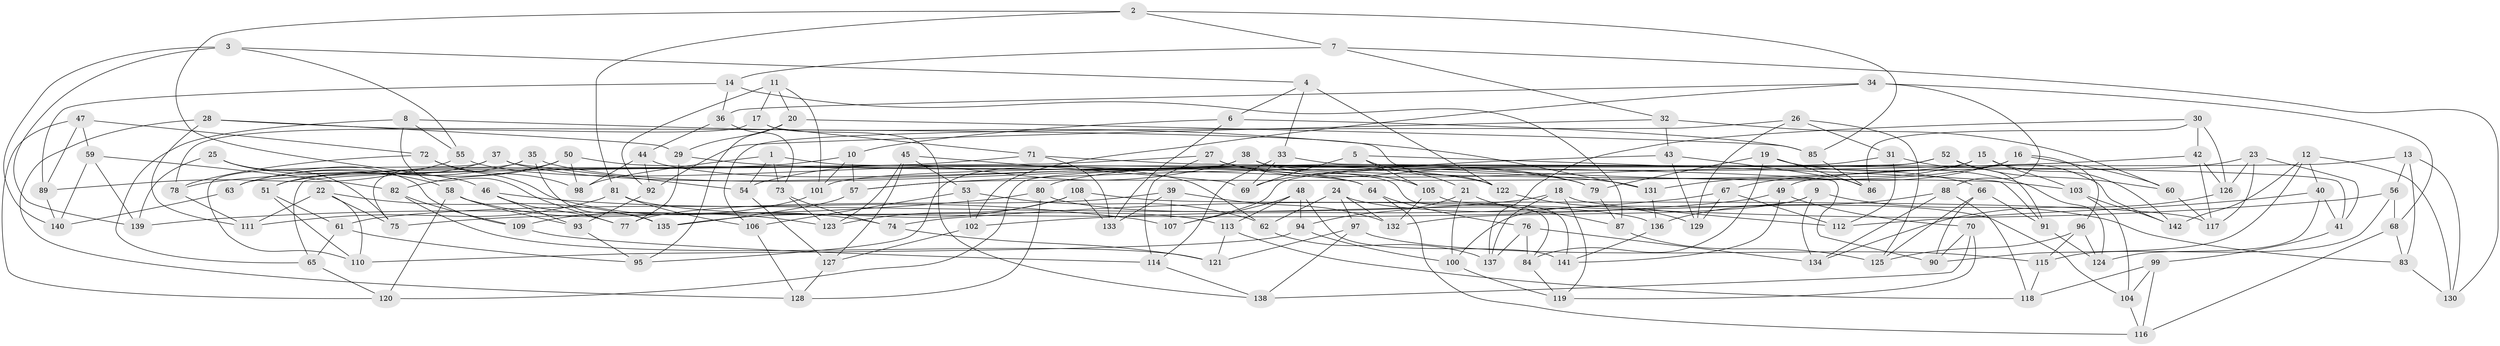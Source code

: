 // Generated by graph-tools (version 1.1) at 2025/11/02/27/25 16:11:49]
// undirected, 142 vertices, 284 edges
graph export_dot {
graph [start="1"]
  node [color=gray90,style=filled];
  1;
  2;
  3;
  4;
  5;
  6;
  7;
  8;
  9;
  10;
  11;
  12;
  13;
  14;
  15;
  16;
  17;
  18;
  19;
  20;
  21;
  22;
  23;
  24;
  25;
  26;
  27;
  28;
  29;
  30;
  31;
  32;
  33;
  34;
  35;
  36;
  37;
  38;
  39;
  40;
  41;
  42;
  43;
  44;
  45;
  46;
  47;
  48;
  49;
  50;
  51;
  52;
  53;
  54;
  55;
  56;
  57;
  58;
  59;
  60;
  61;
  62;
  63;
  64;
  65;
  66;
  67;
  68;
  69;
  70;
  71;
  72;
  73;
  74;
  75;
  76;
  77;
  78;
  79;
  80;
  81;
  82;
  83;
  84;
  85;
  86;
  87;
  88;
  89;
  90;
  91;
  92;
  93;
  94;
  95;
  96;
  97;
  98;
  99;
  100;
  101;
  102;
  103;
  104;
  105;
  106;
  107;
  108;
  109;
  110;
  111;
  112;
  113;
  114;
  115;
  116;
  117;
  118;
  119;
  120;
  121;
  122;
  123;
  124;
  125;
  126;
  127;
  128;
  129;
  130;
  131;
  132;
  133;
  134;
  135;
  136;
  137;
  138;
  139;
  140;
  141;
  142;
  1 -- 84;
  1 -- 73;
  1 -- 54;
  1 -- 98;
  2 -- 85;
  2 -- 46;
  2 -- 81;
  2 -- 7;
  3 -- 139;
  3 -- 4;
  3 -- 140;
  3 -- 55;
  4 -- 33;
  4 -- 6;
  4 -- 122;
  5 -- 21;
  5 -- 69;
  5 -- 91;
  5 -- 105;
  6 -- 133;
  6 -- 85;
  6 -- 10;
  7 -- 130;
  7 -- 32;
  7 -- 14;
  8 -- 131;
  8 -- 65;
  8 -- 77;
  8 -- 55;
  9 -- 134;
  9 -- 100;
  9 -- 83;
  9 -- 132;
  10 -- 57;
  10 -- 51;
  10 -- 101;
  11 -- 101;
  11 -- 17;
  11 -- 92;
  11 -- 20;
  12 -- 130;
  12 -- 40;
  12 -- 90;
  12 -- 142;
  13 -- 56;
  13 -- 130;
  13 -- 83;
  13 -- 63;
  14 -- 36;
  14 -- 87;
  14 -- 89;
  15 -- 67;
  15 -- 57;
  15 -- 103;
  15 -- 142;
  16 -- 96;
  16 -- 80;
  16 -- 131;
  16 -- 60;
  17 -- 71;
  17 -- 138;
  17 -- 78;
  18 -- 61;
  18 -- 119;
  18 -- 112;
  18 -- 137;
  19 -- 124;
  19 -- 86;
  19 -- 79;
  19 -- 84;
  20 -- 95;
  20 -- 29;
  20 -- 85;
  21 -- 94;
  21 -- 100;
  21 -- 87;
  22 -- 111;
  22 -- 75;
  22 -- 110;
  22 -- 135;
  23 -- 49;
  23 -- 41;
  23 -- 126;
  23 -- 117;
  24 -- 104;
  24 -- 132;
  24 -- 97;
  24 -- 62;
  25 -- 109;
  25 -- 139;
  25 -- 58;
  25 -- 75;
  26 -- 129;
  26 -- 31;
  26 -- 125;
  26 -- 106;
  27 -- 79;
  27 -- 65;
  27 -- 66;
  27 -- 114;
  28 -- 128;
  28 -- 122;
  28 -- 111;
  28 -- 29;
  29 -- 131;
  29 -- 77;
  30 -- 86;
  30 -- 137;
  30 -- 42;
  30 -- 126;
  31 -- 112;
  31 -- 101;
  31 -- 142;
  32 -- 92;
  32 -- 60;
  32 -- 43;
  33 -- 69;
  33 -- 41;
  33 -- 114;
  34 -- 88;
  34 -- 68;
  34 -- 102;
  34 -- 36;
  35 -- 75;
  35 -- 79;
  35 -- 63;
  35 -- 135;
  36 -- 44;
  36 -- 73;
  37 -- 51;
  37 -- 122;
  37 -- 54;
  37 -- 110;
  38 -- 95;
  38 -- 103;
  38 -- 105;
  38 -- 54;
  39 -- 132;
  39 -- 77;
  39 -- 133;
  39 -- 107;
  40 -- 41;
  40 -- 124;
  40 -- 112;
  41 -- 99;
  42 -- 126;
  42 -- 57;
  42 -- 117;
  43 -- 69;
  43 -- 129;
  43 -- 86;
  44 -- 92;
  44 -- 64;
  44 -- 98;
  45 -- 53;
  45 -- 123;
  45 -- 69;
  45 -- 127;
  46 -- 93;
  46 -- 107;
  46 -- 77;
  47 -- 89;
  47 -- 59;
  47 -- 120;
  47 -- 72;
  48 -- 141;
  48 -- 113;
  48 -- 107;
  48 -- 94;
  49 -- 75;
  49 -- 70;
  49 -- 141;
  50 -- 64;
  50 -- 82;
  50 -- 98;
  50 -- 63;
  51 -- 110;
  51 -- 61;
  52 -- 91;
  52 -- 60;
  52 -- 107;
  52 -- 120;
  53 -- 106;
  53 -- 62;
  53 -- 102;
  54 -- 127;
  55 -- 62;
  55 -- 89;
  56 -- 68;
  56 -- 115;
  56 -- 74;
  57 -- 135;
  58 -- 123;
  58 -- 93;
  58 -- 120;
  59 -- 82;
  59 -- 140;
  59 -- 139;
  60 -- 117;
  61 -- 95;
  61 -- 65;
  62 -- 137;
  63 -- 140;
  64 -- 76;
  64 -- 116;
  65 -- 120;
  66 -- 91;
  66 -- 125;
  66 -- 90;
  67 -- 129;
  67 -- 112;
  67 -- 102;
  68 -- 83;
  68 -- 116;
  70 -- 138;
  70 -- 90;
  70 -- 119;
  71 -- 133;
  71 -- 78;
  71 -- 90;
  72 -- 74;
  72 -- 98;
  72 -- 78;
  73 -- 74;
  73 -- 123;
  74 -- 121;
  76 -- 84;
  76 -- 134;
  76 -- 137;
  78 -- 111;
  79 -- 87;
  80 -- 139;
  80 -- 128;
  80 -- 136;
  81 -- 106;
  81 -- 113;
  81 -- 111;
  82 -- 121;
  82 -- 109;
  83 -- 130;
  84 -- 119;
  85 -- 86;
  87 -- 125;
  88 -- 118;
  88 -- 134;
  88 -- 136;
  89 -- 140;
  91 -- 124;
  92 -- 93;
  93 -- 95;
  94 -- 110;
  94 -- 100;
  96 -- 125;
  96 -- 124;
  96 -- 115;
  97 -- 138;
  97 -- 121;
  97 -- 115;
  99 -- 104;
  99 -- 118;
  99 -- 116;
  100 -- 119;
  101 -- 109;
  102 -- 127;
  103 -- 142;
  103 -- 104;
  104 -- 116;
  105 -- 132;
  105 -- 141;
  106 -- 128;
  108 -- 117;
  108 -- 135;
  108 -- 123;
  108 -- 133;
  109 -- 114;
  113 -- 121;
  113 -- 118;
  114 -- 138;
  115 -- 118;
  122 -- 129;
  126 -- 134;
  127 -- 128;
  131 -- 136;
  136 -- 141;
}

